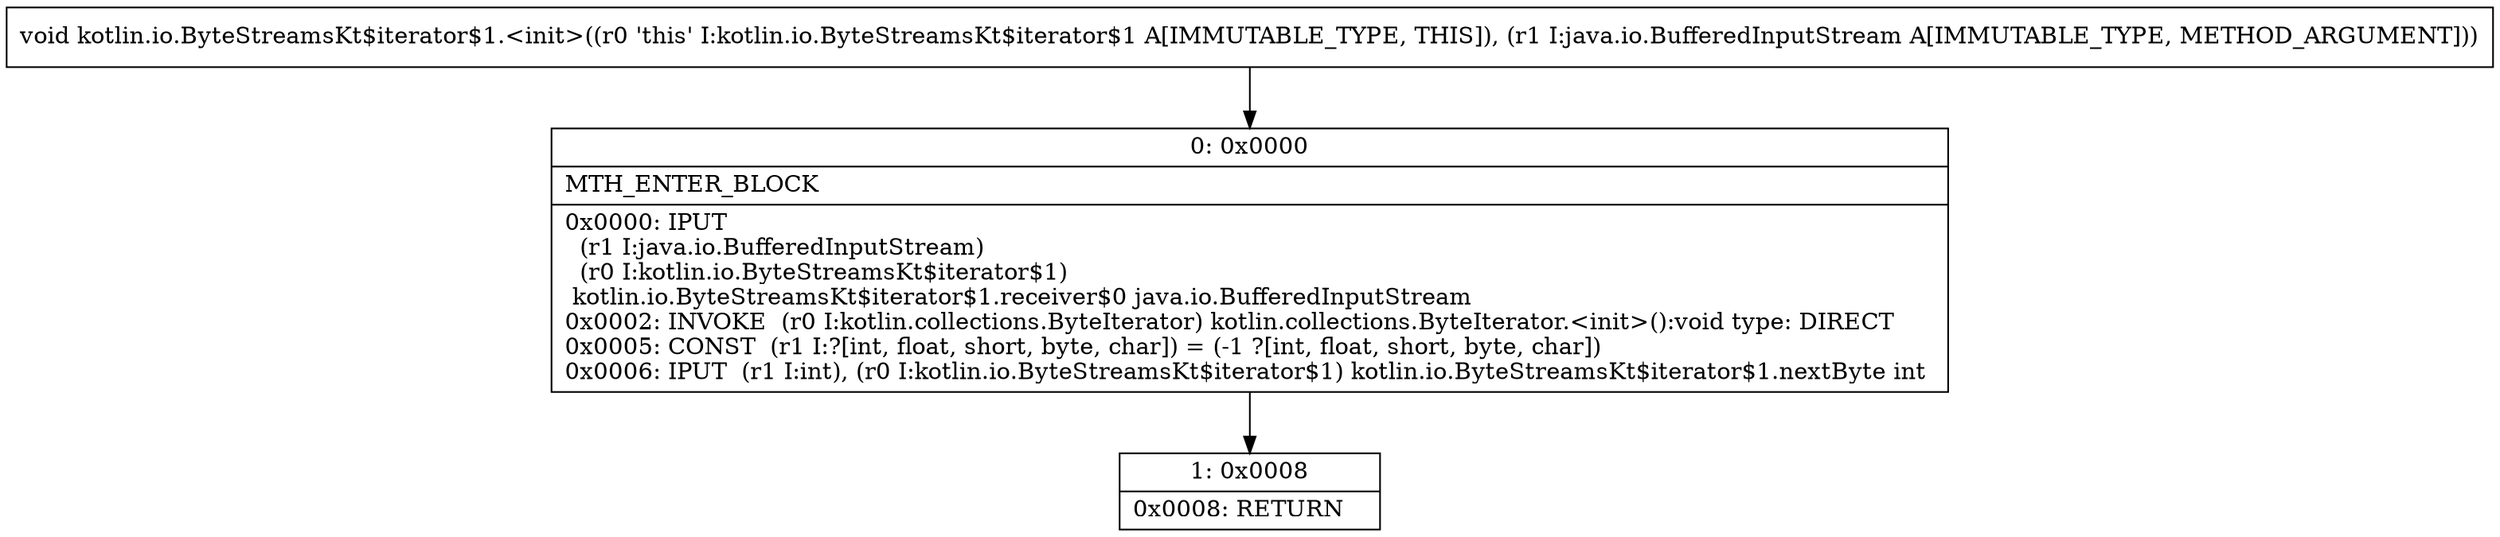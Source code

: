 digraph "CFG forkotlin.io.ByteStreamsKt$iterator$1.\<init\>(Ljava\/io\/BufferedInputStream;)V" {
Node_0 [shape=record,label="{0\:\ 0x0000|MTH_ENTER_BLOCK\l|0x0000: IPUT  \l  (r1 I:java.io.BufferedInputStream)\l  (r0 I:kotlin.io.ByteStreamsKt$iterator$1)\l kotlin.io.ByteStreamsKt$iterator$1.receiver$0 java.io.BufferedInputStream \l0x0002: INVOKE  (r0 I:kotlin.collections.ByteIterator) kotlin.collections.ByteIterator.\<init\>():void type: DIRECT \l0x0005: CONST  (r1 I:?[int, float, short, byte, char]) = (\-1 ?[int, float, short, byte, char]) \l0x0006: IPUT  (r1 I:int), (r0 I:kotlin.io.ByteStreamsKt$iterator$1) kotlin.io.ByteStreamsKt$iterator$1.nextByte int \l}"];
Node_1 [shape=record,label="{1\:\ 0x0008|0x0008: RETURN   \l}"];
MethodNode[shape=record,label="{void kotlin.io.ByteStreamsKt$iterator$1.\<init\>((r0 'this' I:kotlin.io.ByteStreamsKt$iterator$1 A[IMMUTABLE_TYPE, THIS]), (r1 I:java.io.BufferedInputStream A[IMMUTABLE_TYPE, METHOD_ARGUMENT])) }"];
MethodNode -> Node_0;
Node_0 -> Node_1;
}

